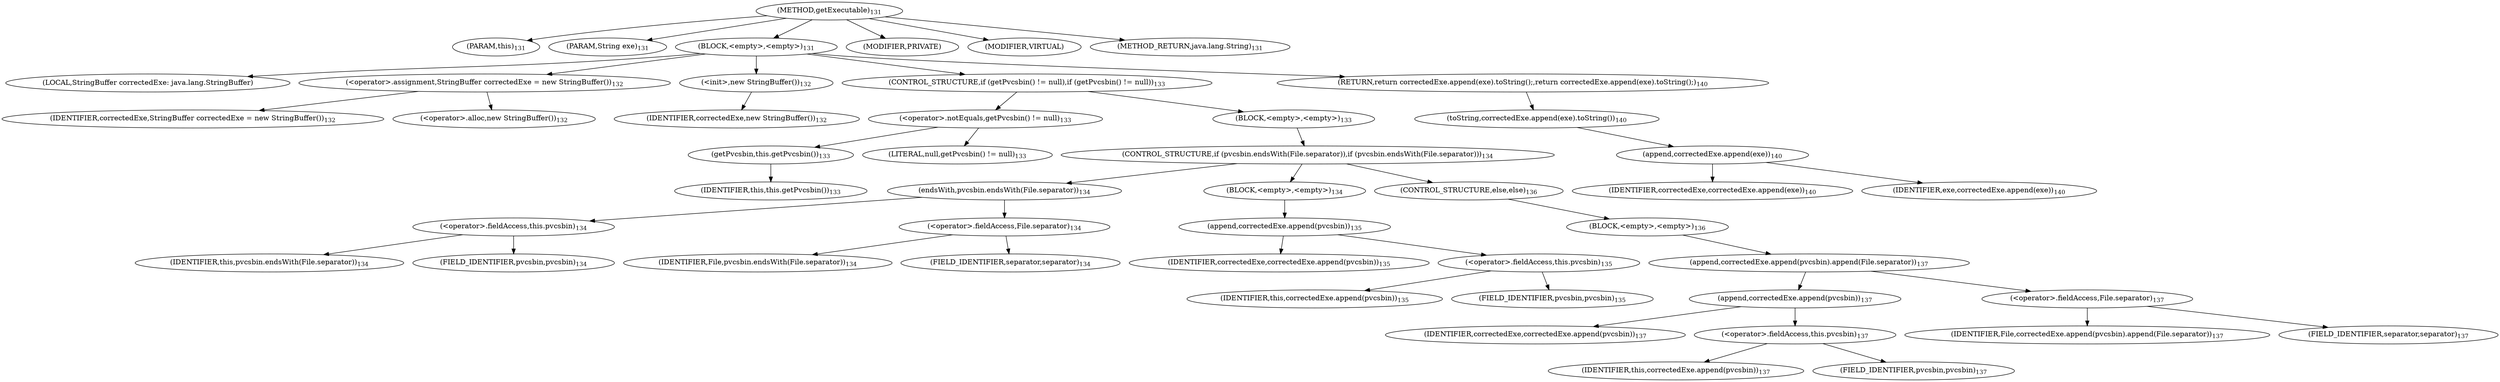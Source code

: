 digraph "getExecutable" {  
"220" [label = <(METHOD,getExecutable)<SUB>131</SUB>> ]
"11" [label = <(PARAM,this)<SUB>131</SUB>> ]
"221" [label = <(PARAM,String exe)<SUB>131</SUB>> ]
"222" [label = <(BLOCK,&lt;empty&gt;,&lt;empty&gt;)<SUB>131</SUB>> ]
"9" [label = <(LOCAL,StringBuffer correctedExe: java.lang.StringBuffer)> ]
"223" [label = <(&lt;operator&gt;.assignment,StringBuffer correctedExe = new StringBuffer())<SUB>132</SUB>> ]
"224" [label = <(IDENTIFIER,correctedExe,StringBuffer correctedExe = new StringBuffer())<SUB>132</SUB>> ]
"225" [label = <(&lt;operator&gt;.alloc,new StringBuffer())<SUB>132</SUB>> ]
"226" [label = <(&lt;init&gt;,new StringBuffer())<SUB>132</SUB>> ]
"8" [label = <(IDENTIFIER,correctedExe,new StringBuffer())<SUB>132</SUB>> ]
"227" [label = <(CONTROL_STRUCTURE,if (getPvcsbin() != null),if (getPvcsbin() != null))<SUB>133</SUB>> ]
"228" [label = <(&lt;operator&gt;.notEquals,getPvcsbin() != null)<SUB>133</SUB>> ]
"229" [label = <(getPvcsbin,this.getPvcsbin())<SUB>133</SUB>> ]
"10" [label = <(IDENTIFIER,this,this.getPvcsbin())<SUB>133</SUB>> ]
"230" [label = <(LITERAL,null,getPvcsbin() != null)<SUB>133</SUB>> ]
"231" [label = <(BLOCK,&lt;empty&gt;,&lt;empty&gt;)<SUB>133</SUB>> ]
"232" [label = <(CONTROL_STRUCTURE,if (pvcsbin.endsWith(File.separator)),if (pvcsbin.endsWith(File.separator)))<SUB>134</SUB>> ]
"233" [label = <(endsWith,pvcsbin.endsWith(File.separator))<SUB>134</SUB>> ]
"234" [label = <(&lt;operator&gt;.fieldAccess,this.pvcsbin)<SUB>134</SUB>> ]
"235" [label = <(IDENTIFIER,this,pvcsbin.endsWith(File.separator))<SUB>134</SUB>> ]
"236" [label = <(FIELD_IDENTIFIER,pvcsbin,pvcsbin)<SUB>134</SUB>> ]
"237" [label = <(&lt;operator&gt;.fieldAccess,File.separator)<SUB>134</SUB>> ]
"238" [label = <(IDENTIFIER,File,pvcsbin.endsWith(File.separator))<SUB>134</SUB>> ]
"239" [label = <(FIELD_IDENTIFIER,separator,separator)<SUB>134</SUB>> ]
"240" [label = <(BLOCK,&lt;empty&gt;,&lt;empty&gt;)<SUB>134</SUB>> ]
"241" [label = <(append,correctedExe.append(pvcsbin))<SUB>135</SUB>> ]
"242" [label = <(IDENTIFIER,correctedExe,correctedExe.append(pvcsbin))<SUB>135</SUB>> ]
"243" [label = <(&lt;operator&gt;.fieldAccess,this.pvcsbin)<SUB>135</SUB>> ]
"244" [label = <(IDENTIFIER,this,correctedExe.append(pvcsbin))<SUB>135</SUB>> ]
"245" [label = <(FIELD_IDENTIFIER,pvcsbin,pvcsbin)<SUB>135</SUB>> ]
"246" [label = <(CONTROL_STRUCTURE,else,else)<SUB>136</SUB>> ]
"247" [label = <(BLOCK,&lt;empty&gt;,&lt;empty&gt;)<SUB>136</SUB>> ]
"248" [label = <(append,correctedExe.append(pvcsbin).append(File.separator))<SUB>137</SUB>> ]
"249" [label = <(append,correctedExe.append(pvcsbin))<SUB>137</SUB>> ]
"250" [label = <(IDENTIFIER,correctedExe,correctedExe.append(pvcsbin))<SUB>137</SUB>> ]
"251" [label = <(&lt;operator&gt;.fieldAccess,this.pvcsbin)<SUB>137</SUB>> ]
"252" [label = <(IDENTIFIER,this,correctedExe.append(pvcsbin))<SUB>137</SUB>> ]
"253" [label = <(FIELD_IDENTIFIER,pvcsbin,pvcsbin)<SUB>137</SUB>> ]
"254" [label = <(&lt;operator&gt;.fieldAccess,File.separator)<SUB>137</SUB>> ]
"255" [label = <(IDENTIFIER,File,correctedExe.append(pvcsbin).append(File.separator))<SUB>137</SUB>> ]
"256" [label = <(FIELD_IDENTIFIER,separator,separator)<SUB>137</SUB>> ]
"257" [label = <(RETURN,return correctedExe.append(exe).toString();,return correctedExe.append(exe).toString();)<SUB>140</SUB>> ]
"258" [label = <(toString,correctedExe.append(exe).toString())<SUB>140</SUB>> ]
"259" [label = <(append,correctedExe.append(exe))<SUB>140</SUB>> ]
"260" [label = <(IDENTIFIER,correctedExe,correctedExe.append(exe))<SUB>140</SUB>> ]
"261" [label = <(IDENTIFIER,exe,correctedExe.append(exe))<SUB>140</SUB>> ]
"262" [label = <(MODIFIER,PRIVATE)> ]
"263" [label = <(MODIFIER,VIRTUAL)> ]
"264" [label = <(METHOD_RETURN,java.lang.String)<SUB>131</SUB>> ]
  "220" -> "11" 
  "220" -> "221" 
  "220" -> "222" 
  "220" -> "262" 
  "220" -> "263" 
  "220" -> "264" 
  "222" -> "9" 
  "222" -> "223" 
  "222" -> "226" 
  "222" -> "227" 
  "222" -> "257" 
  "223" -> "224" 
  "223" -> "225" 
  "226" -> "8" 
  "227" -> "228" 
  "227" -> "231" 
  "228" -> "229" 
  "228" -> "230" 
  "229" -> "10" 
  "231" -> "232" 
  "232" -> "233" 
  "232" -> "240" 
  "232" -> "246" 
  "233" -> "234" 
  "233" -> "237" 
  "234" -> "235" 
  "234" -> "236" 
  "237" -> "238" 
  "237" -> "239" 
  "240" -> "241" 
  "241" -> "242" 
  "241" -> "243" 
  "243" -> "244" 
  "243" -> "245" 
  "246" -> "247" 
  "247" -> "248" 
  "248" -> "249" 
  "248" -> "254" 
  "249" -> "250" 
  "249" -> "251" 
  "251" -> "252" 
  "251" -> "253" 
  "254" -> "255" 
  "254" -> "256" 
  "257" -> "258" 
  "258" -> "259" 
  "259" -> "260" 
  "259" -> "261" 
}
